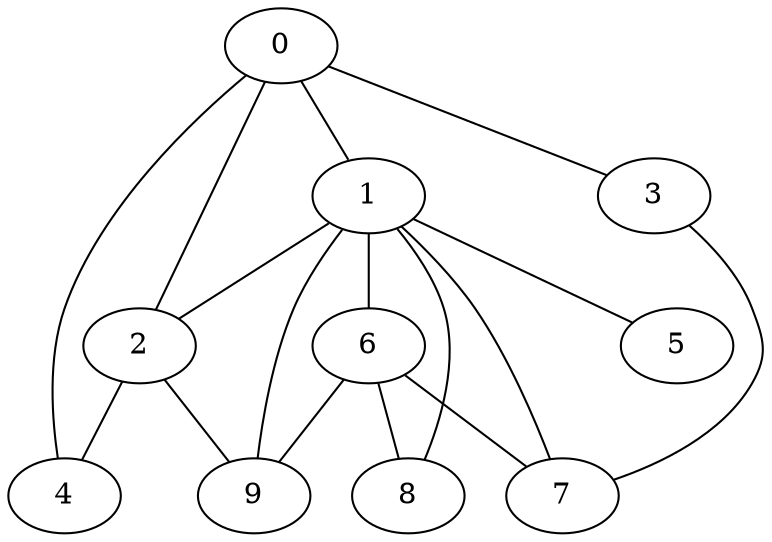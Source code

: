 
graph graphname {
    0 -- 1
0 -- 2
0 -- 3
0 -- 4
1 -- 5
1 -- 6
1 -- 7
1 -- 8
1 -- 9
1 -- 2
2 -- 9
2 -- 4
3 -- 7
6 -- 9
6 -- 7
6 -- 8

}
